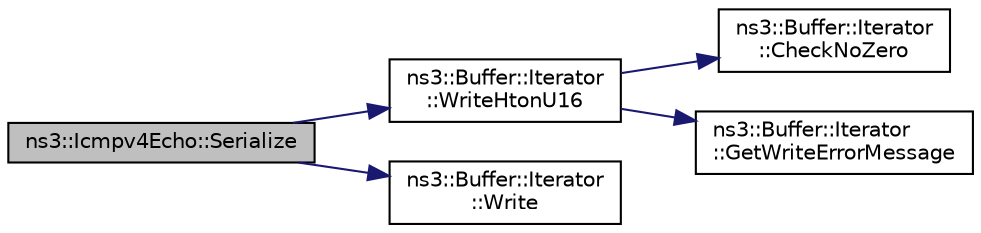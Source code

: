 digraph "ns3::Icmpv4Echo::Serialize"
{
  edge [fontname="Helvetica",fontsize="10",labelfontname="Helvetica",labelfontsize="10"];
  node [fontname="Helvetica",fontsize="10",shape=record];
  rankdir="LR";
  Node1 [label="ns3::Icmpv4Echo::Serialize",height=0.2,width=0.4,color="black", fillcolor="grey75", style="filled", fontcolor="black"];
  Node1 -> Node2 [color="midnightblue",fontsize="10",style="solid"];
  Node2 [label="ns3::Buffer::Iterator\l::WriteHtonU16",height=0.2,width=0.4,color="black", fillcolor="white", style="filled",URL="$d0/daf/classns3_1_1Buffer_1_1Iterator.html#a97ea9c86cfe87b516efc28faa7dfdf21"];
  Node2 -> Node3 [color="midnightblue",fontsize="10",style="solid"];
  Node3 [label="ns3::Buffer::Iterator\l::CheckNoZero",height=0.2,width=0.4,color="black", fillcolor="white", style="filled",URL="$d0/daf/classns3_1_1Buffer_1_1Iterator.html#a0e3ce8d8b629c64493095486d4408ffd"];
  Node2 -> Node4 [color="midnightblue",fontsize="10",style="solid"];
  Node4 [label="ns3::Buffer::Iterator\l::GetWriteErrorMessage",height=0.2,width=0.4,color="black", fillcolor="white", style="filled",URL="$d0/daf/classns3_1_1Buffer_1_1Iterator.html#ae37b790336264f34d65971231c3ed1f1",tooltip="Returns an appropriate message indicating a write error. "];
  Node1 -> Node5 [color="midnightblue",fontsize="10",style="solid"];
  Node5 [label="ns3::Buffer::Iterator\l::Write",height=0.2,width=0.4,color="black", fillcolor="white", style="filled",URL="$d0/daf/classns3_1_1Buffer_1_1Iterator.html#a087b4e6b5d038544c750c741e8932d69"];
}
